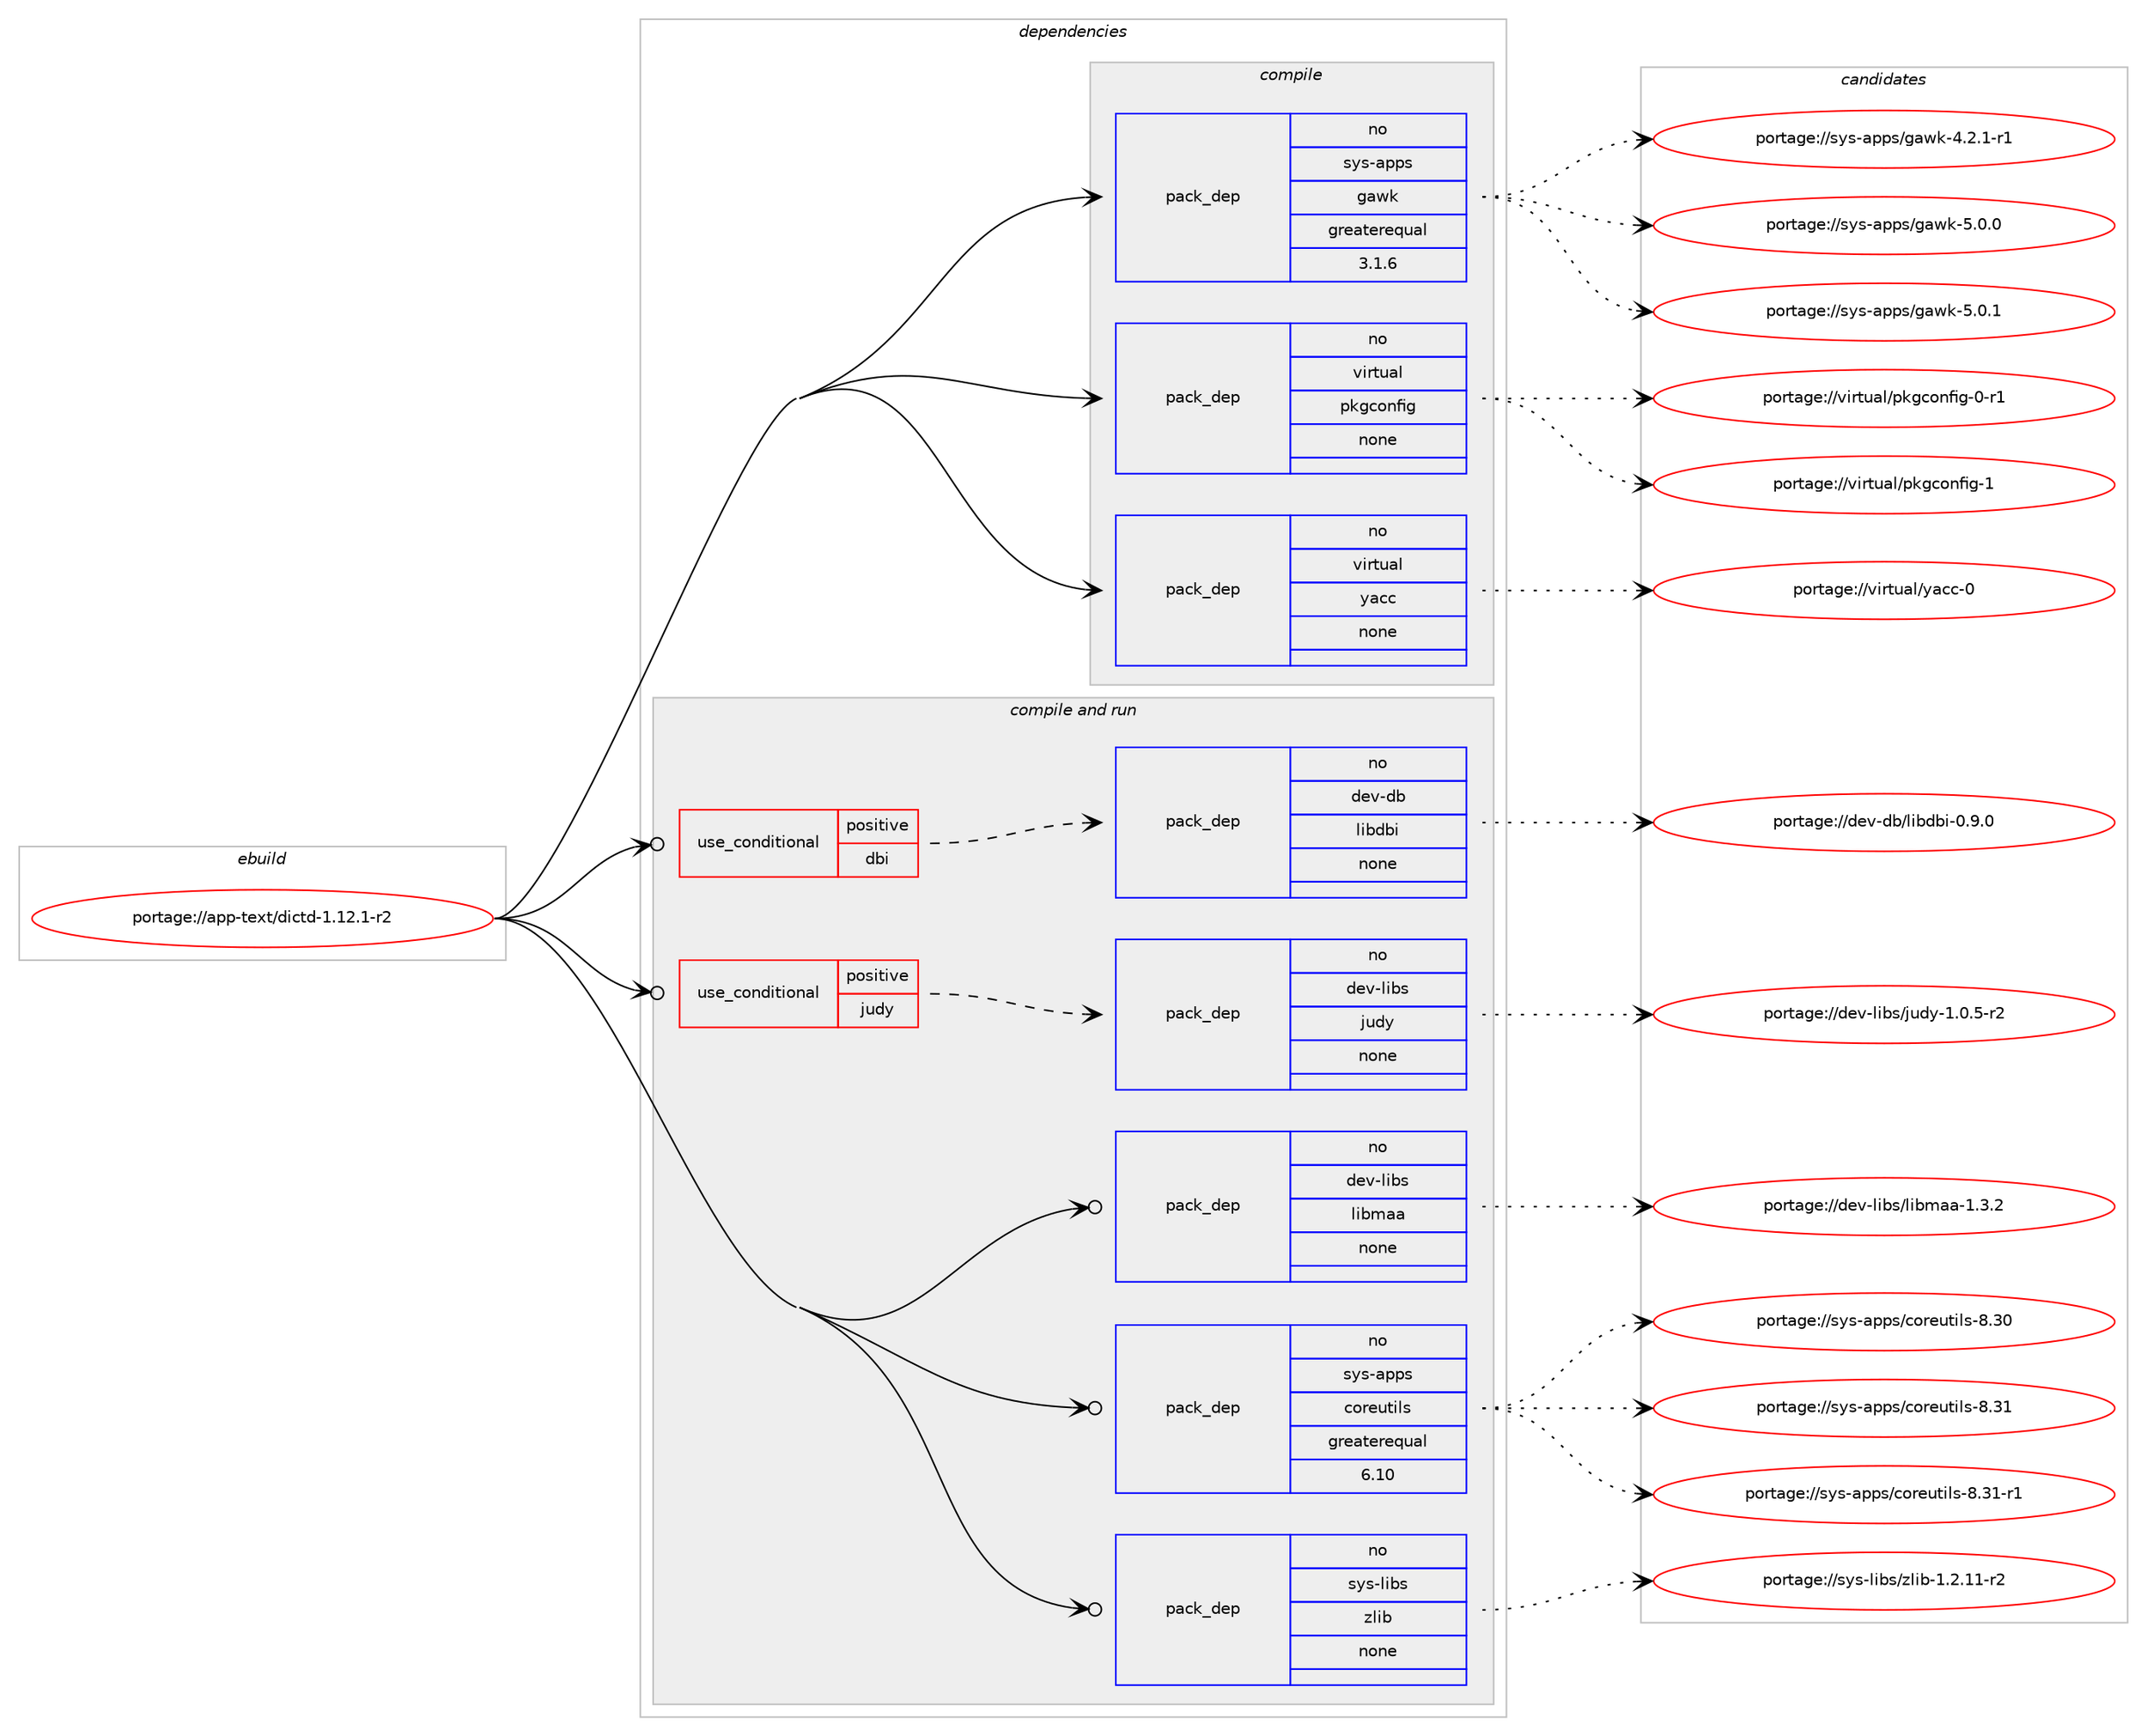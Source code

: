 digraph prolog {

# *************
# Graph options
# *************

newrank=true;
concentrate=true;
compound=true;
graph [rankdir=LR,fontname=Helvetica,fontsize=10,ranksep=1.5];#, ranksep=2.5, nodesep=0.2];
edge  [arrowhead=vee];
node  [fontname=Helvetica,fontsize=10];

# **********
# The ebuild
# **********

subgraph cluster_leftcol {
color=gray;
rank=same;
label=<<i>ebuild</i>>;
id [label="portage://app-text/dictd-1.12.1-r2", color=red, width=4, href="../app-text/dictd-1.12.1-r2.svg"];
}

# ****************
# The dependencies
# ****************

subgraph cluster_midcol {
color=gray;
label=<<i>dependencies</i>>;
subgraph cluster_compile {
fillcolor="#eeeeee";
style=filled;
label=<<i>compile</i>>;
subgraph pack32249 {
dependency43718 [label=<<TABLE BORDER="0" CELLBORDER="1" CELLSPACING="0" CELLPADDING="4" WIDTH="220"><TR><TD ROWSPAN="6" CELLPADDING="30">pack_dep</TD></TR><TR><TD WIDTH="110">no</TD></TR><TR><TD>sys-apps</TD></TR><TR><TD>gawk</TD></TR><TR><TD>greaterequal</TD></TR><TR><TD>3.1.6</TD></TR></TABLE>>, shape=none, color=blue];
}
id:e -> dependency43718:w [weight=20,style="solid",arrowhead="vee"];
subgraph pack32250 {
dependency43719 [label=<<TABLE BORDER="0" CELLBORDER="1" CELLSPACING="0" CELLPADDING="4" WIDTH="220"><TR><TD ROWSPAN="6" CELLPADDING="30">pack_dep</TD></TR><TR><TD WIDTH="110">no</TD></TR><TR><TD>virtual</TD></TR><TR><TD>pkgconfig</TD></TR><TR><TD>none</TD></TR><TR><TD></TD></TR></TABLE>>, shape=none, color=blue];
}
id:e -> dependency43719:w [weight=20,style="solid",arrowhead="vee"];
subgraph pack32251 {
dependency43720 [label=<<TABLE BORDER="0" CELLBORDER="1" CELLSPACING="0" CELLPADDING="4" WIDTH="220"><TR><TD ROWSPAN="6" CELLPADDING="30">pack_dep</TD></TR><TR><TD WIDTH="110">no</TD></TR><TR><TD>virtual</TD></TR><TR><TD>yacc</TD></TR><TR><TD>none</TD></TR><TR><TD></TD></TR></TABLE>>, shape=none, color=blue];
}
id:e -> dependency43720:w [weight=20,style="solid",arrowhead="vee"];
}
subgraph cluster_compileandrun {
fillcolor="#eeeeee";
style=filled;
label=<<i>compile and run</i>>;
subgraph cond10734 {
dependency43721 [label=<<TABLE BORDER="0" CELLBORDER="1" CELLSPACING="0" CELLPADDING="4"><TR><TD ROWSPAN="3" CELLPADDING="10">use_conditional</TD></TR><TR><TD>positive</TD></TR><TR><TD>dbi</TD></TR></TABLE>>, shape=none, color=red];
subgraph pack32252 {
dependency43722 [label=<<TABLE BORDER="0" CELLBORDER="1" CELLSPACING="0" CELLPADDING="4" WIDTH="220"><TR><TD ROWSPAN="6" CELLPADDING="30">pack_dep</TD></TR><TR><TD WIDTH="110">no</TD></TR><TR><TD>dev-db</TD></TR><TR><TD>libdbi</TD></TR><TR><TD>none</TD></TR><TR><TD></TD></TR></TABLE>>, shape=none, color=blue];
}
dependency43721:e -> dependency43722:w [weight=20,style="dashed",arrowhead="vee"];
}
id:e -> dependency43721:w [weight=20,style="solid",arrowhead="odotvee"];
subgraph cond10735 {
dependency43723 [label=<<TABLE BORDER="0" CELLBORDER="1" CELLSPACING="0" CELLPADDING="4"><TR><TD ROWSPAN="3" CELLPADDING="10">use_conditional</TD></TR><TR><TD>positive</TD></TR><TR><TD>judy</TD></TR></TABLE>>, shape=none, color=red];
subgraph pack32253 {
dependency43724 [label=<<TABLE BORDER="0" CELLBORDER="1" CELLSPACING="0" CELLPADDING="4" WIDTH="220"><TR><TD ROWSPAN="6" CELLPADDING="30">pack_dep</TD></TR><TR><TD WIDTH="110">no</TD></TR><TR><TD>dev-libs</TD></TR><TR><TD>judy</TD></TR><TR><TD>none</TD></TR><TR><TD></TD></TR></TABLE>>, shape=none, color=blue];
}
dependency43723:e -> dependency43724:w [weight=20,style="dashed",arrowhead="vee"];
}
id:e -> dependency43723:w [weight=20,style="solid",arrowhead="odotvee"];
subgraph pack32254 {
dependency43725 [label=<<TABLE BORDER="0" CELLBORDER="1" CELLSPACING="0" CELLPADDING="4" WIDTH="220"><TR><TD ROWSPAN="6" CELLPADDING="30">pack_dep</TD></TR><TR><TD WIDTH="110">no</TD></TR><TR><TD>dev-libs</TD></TR><TR><TD>libmaa</TD></TR><TR><TD>none</TD></TR><TR><TD></TD></TR></TABLE>>, shape=none, color=blue];
}
id:e -> dependency43725:w [weight=20,style="solid",arrowhead="odotvee"];
subgraph pack32255 {
dependency43726 [label=<<TABLE BORDER="0" CELLBORDER="1" CELLSPACING="0" CELLPADDING="4" WIDTH="220"><TR><TD ROWSPAN="6" CELLPADDING="30">pack_dep</TD></TR><TR><TD WIDTH="110">no</TD></TR><TR><TD>sys-apps</TD></TR><TR><TD>coreutils</TD></TR><TR><TD>greaterequal</TD></TR><TR><TD>6.10</TD></TR></TABLE>>, shape=none, color=blue];
}
id:e -> dependency43726:w [weight=20,style="solid",arrowhead="odotvee"];
subgraph pack32256 {
dependency43727 [label=<<TABLE BORDER="0" CELLBORDER="1" CELLSPACING="0" CELLPADDING="4" WIDTH="220"><TR><TD ROWSPAN="6" CELLPADDING="30">pack_dep</TD></TR><TR><TD WIDTH="110">no</TD></TR><TR><TD>sys-libs</TD></TR><TR><TD>zlib</TD></TR><TR><TD>none</TD></TR><TR><TD></TD></TR></TABLE>>, shape=none, color=blue];
}
id:e -> dependency43727:w [weight=20,style="solid",arrowhead="odotvee"];
}
subgraph cluster_run {
fillcolor="#eeeeee";
style=filled;
label=<<i>run</i>>;
}
}

# **************
# The candidates
# **************

subgraph cluster_choices {
rank=same;
color=gray;
label=<<i>candidates</i>>;

subgraph choice32249 {
color=black;
nodesep=1;
choiceportage115121115459711211211547103971191074552465046494511449 [label="portage://sys-apps/gawk-4.2.1-r1", color=red, width=4,href="../sys-apps/gawk-4.2.1-r1.svg"];
choiceportage11512111545971121121154710397119107455346484648 [label="portage://sys-apps/gawk-5.0.0", color=red, width=4,href="../sys-apps/gawk-5.0.0.svg"];
choiceportage11512111545971121121154710397119107455346484649 [label="portage://sys-apps/gawk-5.0.1", color=red, width=4,href="../sys-apps/gawk-5.0.1.svg"];
dependency43718:e -> choiceportage115121115459711211211547103971191074552465046494511449:w [style=dotted,weight="100"];
dependency43718:e -> choiceportage11512111545971121121154710397119107455346484648:w [style=dotted,weight="100"];
dependency43718:e -> choiceportage11512111545971121121154710397119107455346484649:w [style=dotted,weight="100"];
}
subgraph choice32250 {
color=black;
nodesep=1;
choiceportage11810511411611797108471121071039911111010210510345484511449 [label="portage://virtual/pkgconfig-0-r1", color=red, width=4,href="../virtual/pkgconfig-0-r1.svg"];
choiceportage1181051141161179710847112107103991111101021051034549 [label="portage://virtual/pkgconfig-1", color=red, width=4,href="../virtual/pkgconfig-1.svg"];
dependency43719:e -> choiceportage11810511411611797108471121071039911111010210510345484511449:w [style=dotted,weight="100"];
dependency43719:e -> choiceportage1181051141161179710847112107103991111101021051034549:w [style=dotted,weight="100"];
}
subgraph choice32251 {
color=black;
nodesep=1;
choiceportage11810511411611797108471219799994548 [label="portage://virtual/yacc-0", color=red, width=4,href="../virtual/yacc-0.svg"];
dependency43720:e -> choiceportage11810511411611797108471219799994548:w [style=dotted,weight="100"];
}
subgraph choice32252 {
color=black;
nodesep=1;
choiceportage1001011184510098471081059810098105454846574648 [label="portage://dev-db/libdbi-0.9.0", color=red, width=4,href="../dev-db/libdbi-0.9.0.svg"];
dependency43722:e -> choiceportage1001011184510098471081059810098105454846574648:w [style=dotted,weight="100"];
}
subgraph choice32253 {
color=black;
nodesep=1;
choiceportage1001011184510810598115471061171001214549464846534511450 [label="portage://dev-libs/judy-1.0.5-r2", color=red, width=4,href="../dev-libs/judy-1.0.5-r2.svg"];
dependency43724:e -> choiceportage1001011184510810598115471061171001214549464846534511450:w [style=dotted,weight="100"];
}
subgraph choice32254 {
color=black;
nodesep=1;
choiceportage100101118451081059811547108105981099797454946514650 [label="portage://dev-libs/libmaa-1.3.2", color=red, width=4,href="../dev-libs/libmaa-1.3.2.svg"];
dependency43725:e -> choiceportage100101118451081059811547108105981099797454946514650:w [style=dotted,weight="100"];
}
subgraph choice32255 {
color=black;
nodesep=1;
choiceportage115121115459711211211547991111141011171161051081154556465148 [label="portage://sys-apps/coreutils-8.30", color=red, width=4,href="../sys-apps/coreutils-8.30.svg"];
choiceportage115121115459711211211547991111141011171161051081154556465149 [label="portage://sys-apps/coreutils-8.31", color=red, width=4,href="../sys-apps/coreutils-8.31.svg"];
choiceportage1151211154597112112115479911111410111711610510811545564651494511449 [label="portage://sys-apps/coreutils-8.31-r1", color=red, width=4,href="../sys-apps/coreutils-8.31-r1.svg"];
dependency43726:e -> choiceportage115121115459711211211547991111141011171161051081154556465148:w [style=dotted,weight="100"];
dependency43726:e -> choiceportage115121115459711211211547991111141011171161051081154556465149:w [style=dotted,weight="100"];
dependency43726:e -> choiceportage1151211154597112112115479911111410111711610510811545564651494511449:w [style=dotted,weight="100"];
}
subgraph choice32256 {
color=black;
nodesep=1;
choiceportage11512111545108105981154712210810598454946504649494511450 [label="portage://sys-libs/zlib-1.2.11-r2", color=red, width=4,href="../sys-libs/zlib-1.2.11-r2.svg"];
dependency43727:e -> choiceportage11512111545108105981154712210810598454946504649494511450:w [style=dotted,weight="100"];
}
}

}
